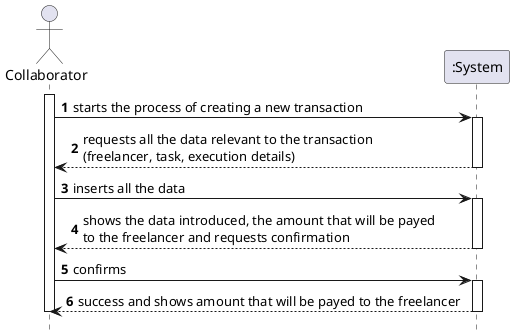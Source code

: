 @startuml SSD
hide footbox
autonumber
actor "Collaborator" as C
participant ":System" as S

'The collaborator starts the process of creating a new transaction.
'The system requests all the data relevant to the transaction (freelancer, task, execution details).
'The collaborator inserts all the data.
'The systems shows the data introduced and requests confirmation.
'The collaborator confirms.
'The system validates and stores the data and informs the collaborator of the success of the operation and the amount that will be payed to the freelancer.


activate C
        C -> S : starts the process of creating a new transaction
        activate S
                S --> C: requests all the data relevant to the transaction \n(freelancer, task, execution details)
        deactivate S
        C -> S : inserts all the data
        activate S
                S --> C: shows the data introduced, the amount that will be payed \nto the freelancer and requests confirmation
        deactivate S
        C -> S : confirms
        activate S
                S --> C: success and shows amount that will be payed to the freelancer
        deactivate S
deactivate C

@enduml